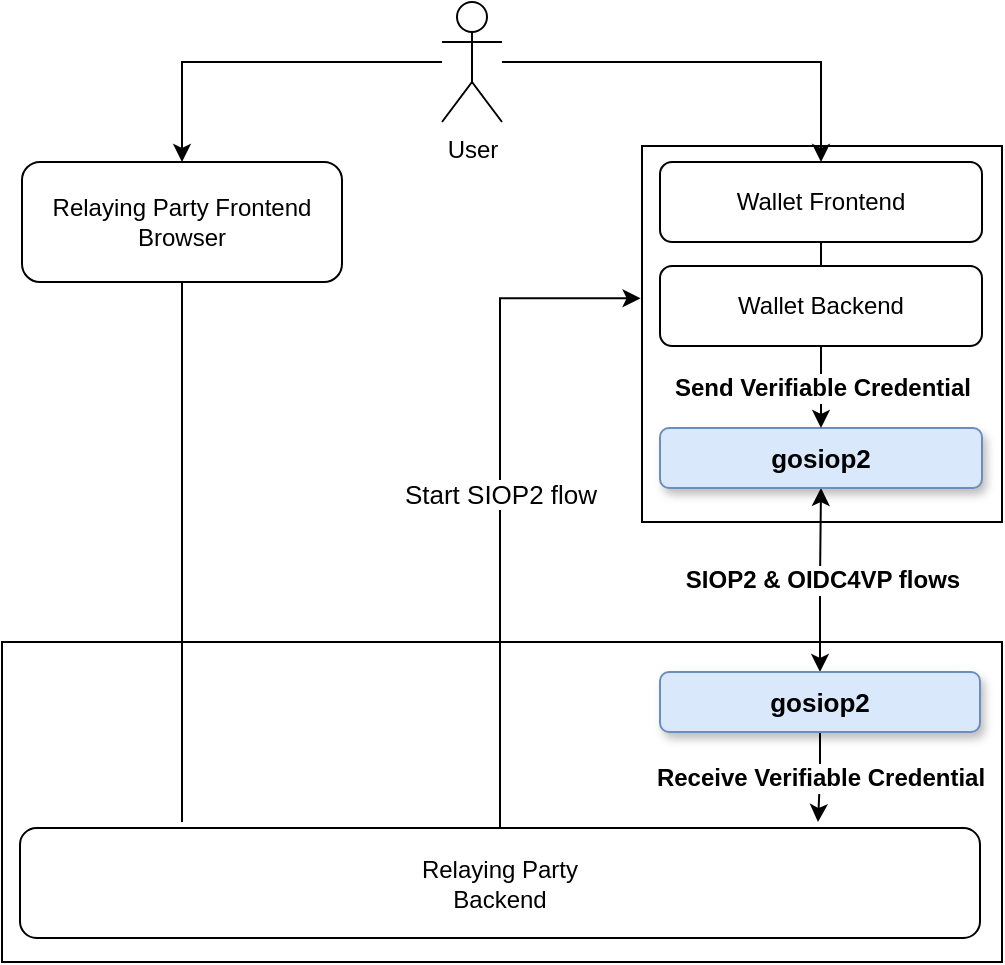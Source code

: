 <mxfile version="16.5.1" type="device" pages="2"><diagram id="Zfj5gmR61bOr5jMwRh0Z" name="concept_diagram"><mxGraphModel dx="809" dy="425" grid="1" gridSize="10" guides="1" tooltips="1" connect="1" arrows="1" fold="1" page="1" pageScale="1" pageWidth="827" pageHeight="1169" math="0" shadow="0"><root><mxCell id="0"/><mxCell id="1" parent="0"/><mxCell id="nkVueOVHJZhq_q3cIJfA-28" value="" style="rounded=0;whiteSpace=wrap;html=1;" parent="1" vertex="1"><mxGeometry x="30" y="340" width="500" height="160" as="geometry"/></mxCell><mxCell id="nkVueOVHJZhq_q3cIJfA-27" value="" style="rounded=0;whiteSpace=wrap;html=1;" parent="1" vertex="1"><mxGeometry x="350" y="92" width="180" height="188" as="geometry"/></mxCell><mxCell id="nkVueOVHJZhq_q3cIJfA-18" style="edgeStyle=orthogonalEdgeStyle;rounded=0;orthogonalLoop=1;jettySize=auto;html=1;entryX=0.5;entryY=0;entryDx=0;entryDy=0;startArrow=none;startFill=0;" parent="1" source="2" target="nkVueOVHJZhq_q3cIJfA-10" edge="1"><mxGeometry relative="1" as="geometry"/></mxCell><mxCell id="nkVueOVHJZhq_q3cIJfA-19" style="edgeStyle=orthogonalEdgeStyle;rounded=0;orthogonalLoop=1;jettySize=auto;html=1;entryX=0.5;entryY=0;entryDx=0;entryDy=0;startArrow=none;startFill=0;" parent="1" source="2" target="nkVueOVHJZhq_q3cIJfA-11" edge="1"><mxGeometry relative="1" as="geometry"/></mxCell><mxCell id="2" value="User" style="shape=umlActor;verticalLabelPosition=bottom;verticalAlign=top;html=1;outlineConnect=0;" parent="1" vertex="1"><mxGeometry x="250" y="20" width="30" height="60" as="geometry"/></mxCell><mxCell id="nkVueOVHJZhq_q3cIJfA-8" value="&lt;b&gt;&lt;font style=&quot;font-size: 12px&quot;&gt;SIOP2 &amp;amp; OIDC4VP flows&lt;/font&gt;&lt;/b&gt;" style="edgeStyle=orthogonalEdgeStyle;rounded=0;orthogonalLoop=1;jettySize=auto;html=1;exitX=0.5;exitY=0;exitDx=0;exitDy=0;startArrow=classic;startFill=1;" parent="1" source="3" target="nkVueOVHJZhq_q3cIJfA-7" edge="1"><mxGeometry x="0.009" relative="1" as="geometry"><mxPoint as="offset"/></mxGeometry></mxCell><mxCell id="nkVueOVHJZhq_q3cIJfA-25" value="&lt;b&gt;&lt;font style=&quot;font-size: 12px&quot;&gt;Receive Verifiable Credential&lt;/font&gt;&lt;/b&gt;" style="edgeStyle=orthogonalEdgeStyle;rounded=0;orthogonalLoop=1;jettySize=auto;html=1;exitX=0.5;exitY=1;exitDx=0;exitDy=0;startArrow=none;startFill=0;endArrow=classic;endFill=1;" parent="1" source="3" edge="1"><mxGeometry relative="1" as="geometry"><mxPoint x="438" y="430" as="targetPoint"/></mxGeometry></mxCell><mxCell id="3" value="&lt;b&gt;&lt;font style=&quot;font-size: 13px&quot;&gt;gosiop2&lt;/font&gt;&lt;/b&gt;" style="rounded=1;whiteSpace=wrap;html=1;fillColor=#dae8fc;strokeColor=#6c8ebf;shadow=1;" parent="1" vertex="1"><mxGeometry x="359" y="355" width="160" height="30" as="geometry"/></mxCell><mxCell id="nkVueOVHJZhq_q3cIJfA-7" value="&lt;b&gt;&lt;font style=&quot;font-size: 13px&quot;&gt;gosiop2&lt;/font&gt;&lt;/b&gt;" style="rounded=1;whiteSpace=wrap;html=1;fillColor=#dae8fc;strokeColor=#6c8ebf;shadow=1;" parent="1" vertex="1"><mxGeometry x="359" y="233" width="161" height="30" as="geometry"/></mxCell><mxCell id="IlRfKU8ypviA3U-VICmi-3" value="Start SIOP2 flow" style="edgeStyle=orthogonalEdgeStyle;rounded=0;orthogonalLoop=1;jettySize=auto;html=1;exitX=0.5;exitY=0;exitDx=0;exitDy=0;entryX=-0.004;entryY=0.405;entryDx=0;entryDy=0;entryPerimeter=0;fontSize=13;" edge="1" parent="1" source="nkVueOVHJZhq_q3cIJfA-9" target="nkVueOVHJZhq_q3cIJfA-27"><mxGeometry relative="1" as="geometry"/></mxCell><mxCell id="nkVueOVHJZhq_q3cIJfA-9" value="Relaying Party&lt;br&gt;Backend" style="rounded=1;whiteSpace=wrap;html=1;" parent="1" vertex="1"><mxGeometry x="39" y="433" width="480" height="55" as="geometry"/></mxCell><mxCell id="nkVueOVHJZhq_q3cIJfA-23" style="edgeStyle=orthogonalEdgeStyle;rounded=0;orthogonalLoop=1;jettySize=auto;html=1;exitX=0.5;exitY=1;exitDx=0;exitDy=0;startArrow=none;startFill=0;endArrow=none;endFill=0;" parent="1" source="nkVueOVHJZhq_q3cIJfA-10" edge="1"><mxGeometry relative="1" as="geometry"><mxPoint x="120" y="430" as="targetPoint"/></mxGeometry></mxCell><mxCell id="nkVueOVHJZhq_q3cIJfA-10" value="Relaying Party Frontend&lt;br&gt;Browser" style="rounded=1;whiteSpace=wrap;html=1;" parent="1" vertex="1"><mxGeometry x="40" y="100" width="160" height="60" as="geometry"/></mxCell><mxCell id="nkVueOVHJZhq_q3cIJfA-22" style="edgeStyle=orthogonalEdgeStyle;rounded=0;orthogonalLoop=1;jettySize=auto;html=1;exitX=0.5;exitY=1;exitDx=0;exitDy=0;entryX=0.5;entryY=0;entryDx=0;entryDy=0;startArrow=none;startFill=0;endArrow=none;endFill=0;" parent="1" source="nkVueOVHJZhq_q3cIJfA-11" target="nkVueOVHJZhq_q3cIJfA-12" edge="1"><mxGeometry relative="1" as="geometry"/></mxCell><mxCell id="nkVueOVHJZhq_q3cIJfA-11" value="Wallet Frontend" style="rounded=1;whiteSpace=wrap;html=1;" parent="1" vertex="1"><mxGeometry x="359" y="100" width="161" height="40" as="geometry"/></mxCell><mxCell id="nkVueOVHJZhq_q3cIJfA-24" value="&lt;b&gt;&lt;font style=&quot;font-size: 12px&quot;&gt;Send Verifiable Credential&lt;/font&gt;&lt;/b&gt;" style="edgeStyle=orthogonalEdgeStyle;rounded=0;orthogonalLoop=1;jettySize=auto;html=1;entryX=0.5;entryY=0;entryDx=0;entryDy=0;startArrow=none;startFill=0;endArrow=classic;endFill=1;" parent="1" source="nkVueOVHJZhq_q3cIJfA-12" target="nkVueOVHJZhq_q3cIJfA-7" edge="1"><mxGeometry relative="1" as="geometry"/></mxCell><mxCell id="nkVueOVHJZhq_q3cIJfA-12" value="Wallet&amp;nbsp;Backend" style="rounded=1;whiteSpace=wrap;html=1;" parent="1" vertex="1"><mxGeometry x="359" y="152" width="161" height="40" as="geometry"/></mxCell></root></mxGraphModel></diagram><diagram name="as_gateway" id="VYZzwmRYGWuMNPz3y98x"><mxGraphModel dx="809" dy="425" grid="1" gridSize="10" guides="1" tooltips="1" connect="1" arrows="1" fold="1" page="1" pageScale="1" pageWidth="827" pageHeight="1169" math="0" shadow="0"><root><mxCell id="XA-im3PYl_6pZcYEThrP-0"/><mxCell id="XA-im3PYl_6pZcYEThrP-1" parent="XA-im3PYl_6pZcYEThrP-0"/><mxCell id="XA-im3PYl_6pZcYEThrP-3" value="" style="rounded=0;whiteSpace=wrap;html=1;" vertex="1" parent="XA-im3PYl_6pZcYEThrP-1"><mxGeometry x="350" y="92" width="180" height="188" as="geometry"/></mxCell><mxCell id="XA-im3PYl_6pZcYEThrP-4" style="edgeStyle=orthogonalEdgeStyle;rounded=0;orthogonalLoop=1;jettySize=auto;html=1;entryX=0.5;entryY=0;entryDx=0;entryDy=0;startArrow=none;startFill=0;" edge="1" parent="XA-im3PYl_6pZcYEThrP-1" source="XA-im3PYl_6pZcYEThrP-6" target="XA-im3PYl_6pZcYEThrP-14"><mxGeometry relative="1" as="geometry"/></mxCell><mxCell id="XA-im3PYl_6pZcYEThrP-5" style="edgeStyle=orthogonalEdgeStyle;rounded=0;orthogonalLoop=1;jettySize=auto;html=1;entryX=0.5;entryY=0;entryDx=0;entryDy=0;startArrow=none;startFill=0;" edge="1" parent="XA-im3PYl_6pZcYEThrP-1" source="XA-im3PYl_6pZcYEThrP-6" target="XA-im3PYl_6pZcYEThrP-16"><mxGeometry relative="1" as="geometry"/></mxCell><mxCell id="XA-im3PYl_6pZcYEThrP-6" value="User" style="shape=umlActor;verticalLabelPosition=bottom;verticalAlign=top;html=1;outlineConnect=0;" vertex="1" parent="XA-im3PYl_6pZcYEThrP-1"><mxGeometry x="250" y="20" width="30" height="60" as="geometry"/></mxCell><mxCell id="XA-im3PYl_6pZcYEThrP-7" value="&lt;b&gt;&lt;font style=&quot;font-size: 12px&quot;&gt;SIOP2 &amp;amp; OIDC4VP flows&lt;/font&gt;&lt;/b&gt;" style="edgeStyle=orthogonalEdgeStyle;rounded=0;orthogonalLoop=1;jettySize=auto;html=1;exitX=0.5;exitY=0;exitDx=0;exitDy=0;startArrow=classic;startFill=1;" edge="1" parent="XA-im3PYl_6pZcYEThrP-1" source="XA-im3PYl_6pZcYEThrP-9" target="XA-im3PYl_6pZcYEThrP-10"><mxGeometry x="0.009" relative="1" as="geometry"><mxPoint as="offset"/></mxGeometry></mxCell><mxCell id="XA-im3PYl_6pZcYEThrP-8" value="&lt;b&gt;&lt;font style=&quot;font-size: 12px&quot;&gt;Receive Verifiable Credential&lt;/font&gt;&lt;/b&gt;" style="edgeStyle=orthogonalEdgeStyle;rounded=0;orthogonalLoop=1;jettySize=auto;html=1;exitX=0.5;exitY=1;exitDx=0;exitDy=0;startArrow=none;startFill=0;endArrow=classic;endFill=1;" edge="1" parent="XA-im3PYl_6pZcYEThrP-1" source="XA-im3PYl_6pZcYEThrP-9"><mxGeometry relative="1" as="geometry"><mxPoint x="438" y="450" as="targetPoint"/></mxGeometry></mxCell><mxCell id="XA-im3PYl_6pZcYEThrP-9" value="&lt;b&gt;&lt;font style=&quot;font-size: 13px&quot;&gt;gosiop2 gateway&lt;/font&gt;&lt;/b&gt;" style="rounded=0;whiteSpace=wrap;html=1;fillColor=#dae8fc;strokeColor=#6c8ebf;shadow=1;" vertex="1" parent="XA-im3PYl_6pZcYEThrP-1"><mxGeometry x="359" y="355" width="160" height="30" as="geometry"/></mxCell><mxCell id="XA-im3PYl_6pZcYEThrP-10" value="&lt;b&gt;&lt;font style=&quot;font-size: 13px&quot;&gt;gosiop2&lt;/font&gt;&lt;/b&gt;" style="rounded=1;whiteSpace=wrap;html=1;fillColor=#dae8fc;strokeColor=#6c8ebf;shadow=1;" vertex="1" parent="XA-im3PYl_6pZcYEThrP-1"><mxGeometry x="359" y="233" width="161" height="30" as="geometry"/></mxCell><mxCell id="XA-im3PYl_6pZcYEThrP-11" value="Start SIOP2 flow" style="edgeStyle=orthogonalEdgeStyle;rounded=0;orthogonalLoop=1;jettySize=auto;html=1;exitX=0.5;exitY=0;exitDx=0;exitDy=0;entryX=-0.004;entryY=0.405;entryDx=0;entryDy=0;entryPerimeter=0;fontSize=13;" edge="1" parent="XA-im3PYl_6pZcYEThrP-1" source="XA-im3PYl_6pZcYEThrP-12" target="XA-im3PYl_6pZcYEThrP-3"><mxGeometry relative="1" as="geometry"/></mxCell><mxCell id="XA-im3PYl_6pZcYEThrP-12" value="Relaying Party&lt;br&gt;Backend" style="rounded=1;whiteSpace=wrap;html=1;" vertex="1" parent="XA-im3PYl_6pZcYEThrP-1"><mxGeometry x="39" y="451" width="480" height="55" as="geometry"/></mxCell><mxCell id="XA-im3PYl_6pZcYEThrP-13" style="edgeStyle=orthogonalEdgeStyle;rounded=0;orthogonalLoop=1;jettySize=auto;html=1;exitX=0.5;exitY=1;exitDx=0;exitDy=0;startArrow=none;startFill=0;endArrow=none;endFill=0;" edge="1" parent="XA-im3PYl_6pZcYEThrP-1" source="XA-im3PYl_6pZcYEThrP-14"><mxGeometry relative="1" as="geometry"><mxPoint x="120" y="450" as="targetPoint"/></mxGeometry></mxCell><mxCell id="XA-im3PYl_6pZcYEThrP-14" value="Relaying Party Frontend&lt;br&gt;Browser" style="rounded=1;whiteSpace=wrap;html=1;" vertex="1" parent="XA-im3PYl_6pZcYEThrP-1"><mxGeometry x="40" y="100" width="160" height="60" as="geometry"/></mxCell><mxCell id="XA-im3PYl_6pZcYEThrP-15" style="edgeStyle=orthogonalEdgeStyle;rounded=0;orthogonalLoop=1;jettySize=auto;html=1;exitX=0.5;exitY=1;exitDx=0;exitDy=0;entryX=0.5;entryY=0;entryDx=0;entryDy=0;startArrow=none;startFill=0;endArrow=none;endFill=0;" edge="1" parent="XA-im3PYl_6pZcYEThrP-1" source="XA-im3PYl_6pZcYEThrP-16" target="XA-im3PYl_6pZcYEThrP-18"><mxGeometry relative="1" as="geometry"/></mxCell><mxCell id="XA-im3PYl_6pZcYEThrP-16" value="Wallet Frontend" style="rounded=1;whiteSpace=wrap;html=1;" vertex="1" parent="XA-im3PYl_6pZcYEThrP-1"><mxGeometry x="359" y="100" width="161" height="40" as="geometry"/></mxCell><mxCell id="XA-im3PYl_6pZcYEThrP-17" value="&lt;b&gt;&lt;font style=&quot;font-size: 12px&quot;&gt;Send Verifiable Credential&lt;/font&gt;&lt;/b&gt;" style="edgeStyle=orthogonalEdgeStyle;rounded=0;orthogonalLoop=1;jettySize=auto;html=1;entryX=0.5;entryY=0;entryDx=0;entryDy=0;startArrow=none;startFill=0;endArrow=classic;endFill=1;" edge="1" parent="XA-im3PYl_6pZcYEThrP-1" source="XA-im3PYl_6pZcYEThrP-18" target="XA-im3PYl_6pZcYEThrP-10"><mxGeometry relative="1" as="geometry"/></mxCell><mxCell id="XA-im3PYl_6pZcYEThrP-18" value="Wallet&amp;nbsp;Backend" style="rounded=1;whiteSpace=wrap;html=1;" vertex="1" parent="XA-im3PYl_6pZcYEThrP-1"><mxGeometry x="359" y="152" width="161" height="40" as="geometry"/></mxCell></root></mxGraphModel></diagram></mxfile>